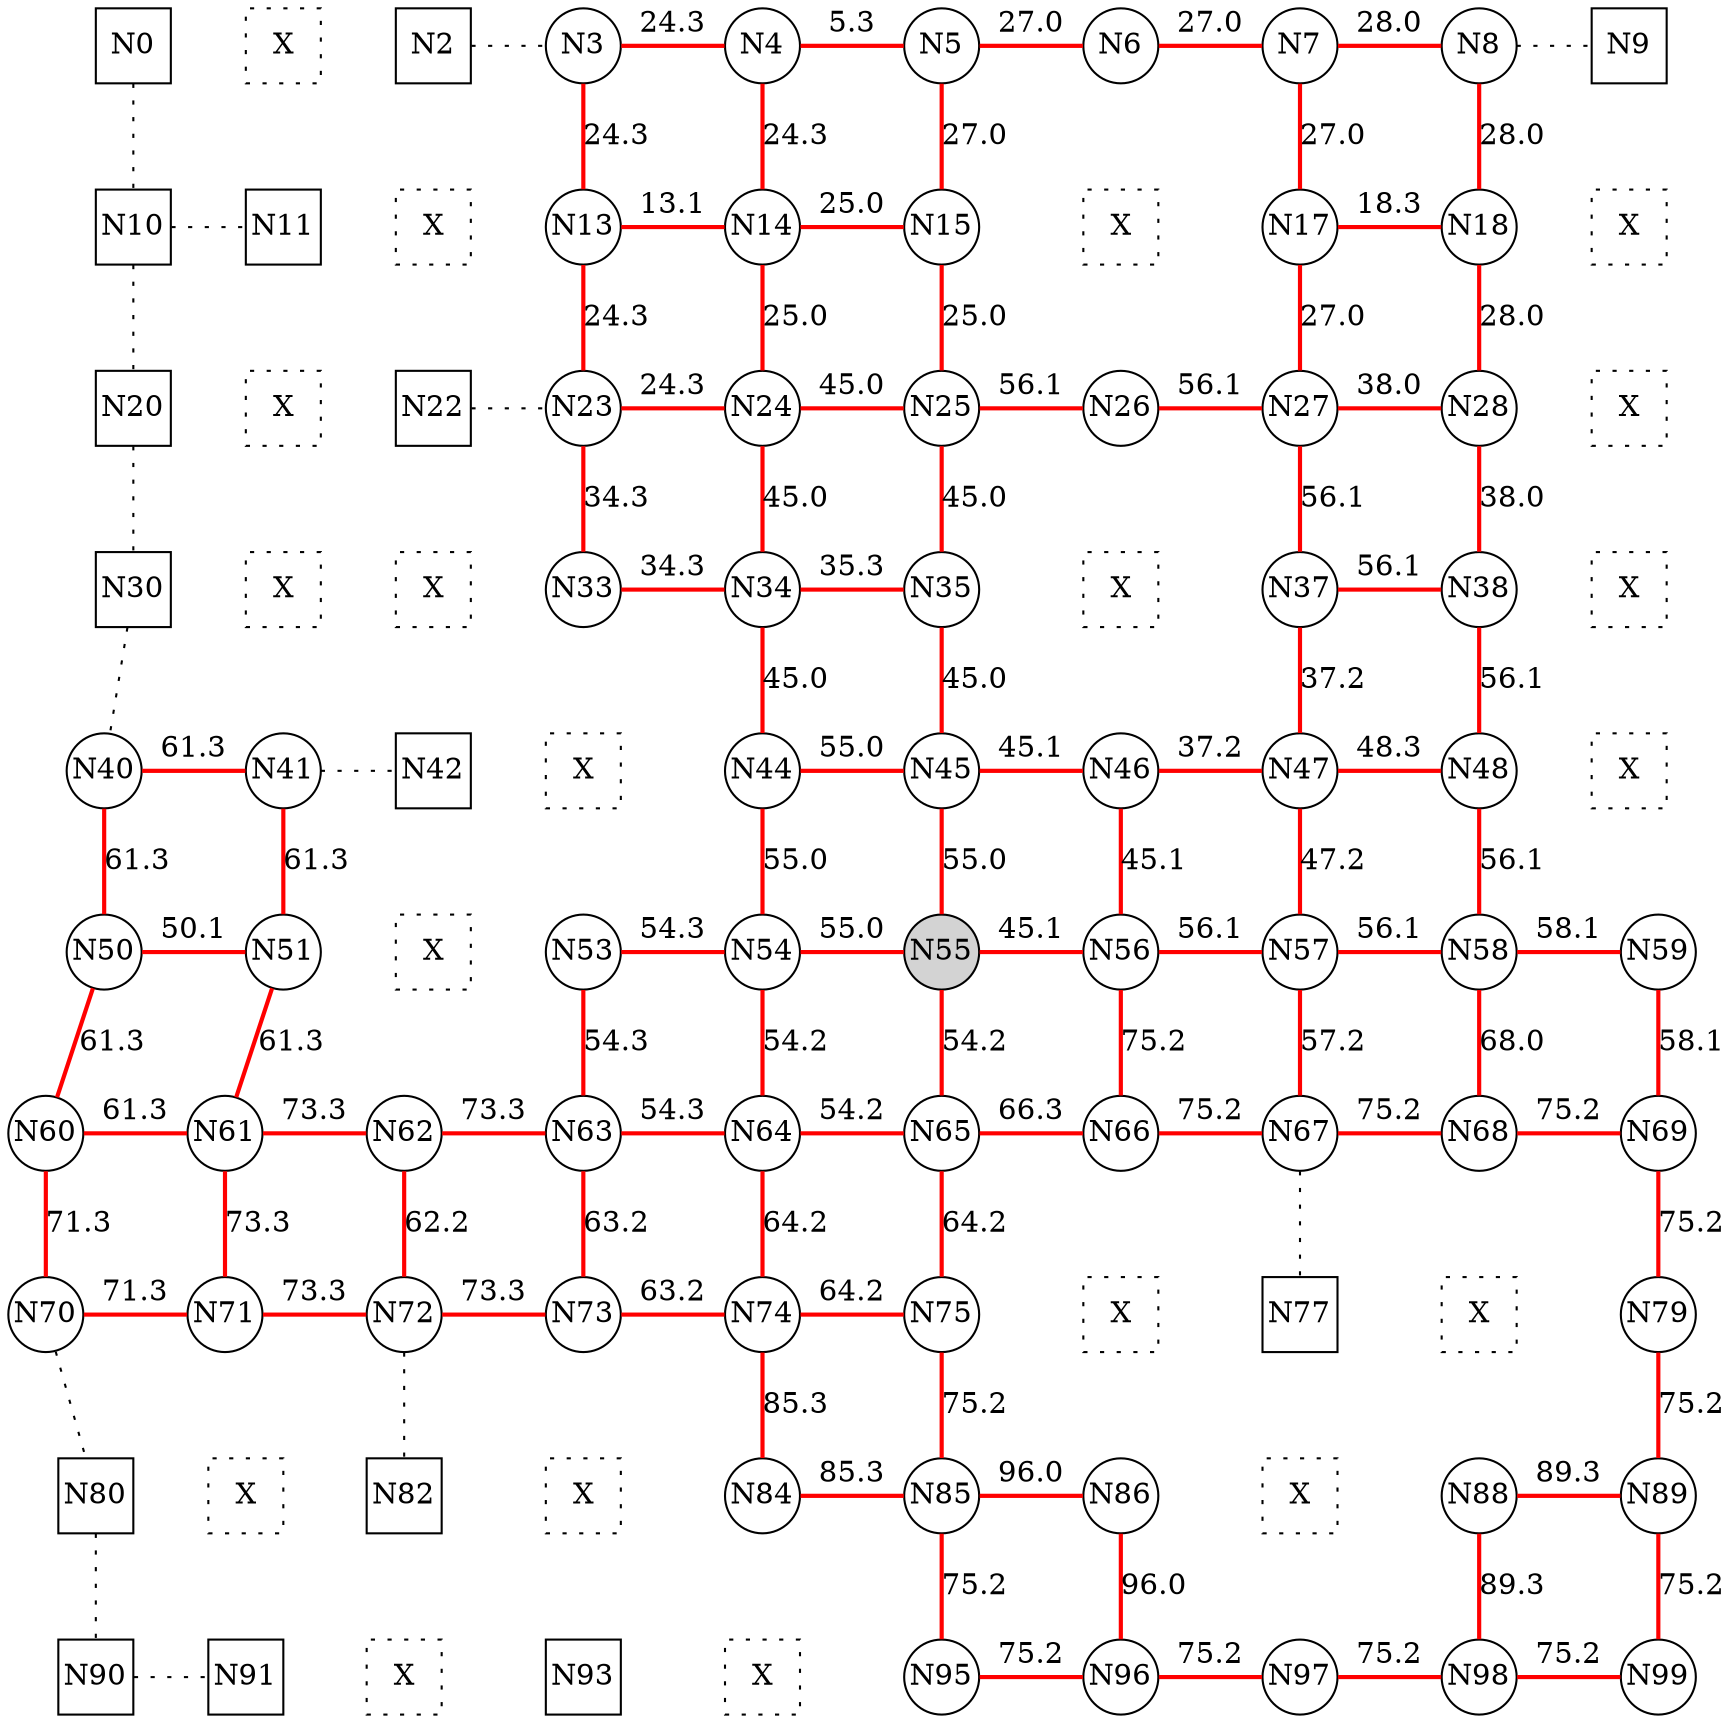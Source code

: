 
 digraph G { graph [layout=dot] 
 {rank=same; N0 [shape=square, fixedsize=true]; N1 [shape=square, style=dotted, fixedsize=true, label=X]; N2 [shape=square, fixedsize=true]; N3 [shape=circle, fixedsize=true]; N4 [shape=circle, fixedsize=true]; N5 [shape=circle, fixedsize=true]; N6 [shape=circle, fixedsize=true]; N7 [shape=circle, fixedsize=true]; N8 [shape=circle, fixedsize=true]; N9 [shape=square, fixedsize=true];  }
 {rank=same; N10 [shape=square, fixedsize=true]; N11 [shape=square, fixedsize=true]; N12 [shape=square, style=dotted, fixedsize=true, label=X]; N13 [shape=circle, fixedsize=true]; N14 [shape=circle, fixedsize=true]; N15 [shape=circle, fixedsize=true]; N16 [shape=square, style=dotted, fixedsize=true, label=X]; N17 [shape=circle, fixedsize=true]; N18 [shape=circle, fixedsize=true]; N19 [shape=square, style=dotted, fixedsize=true, label=X];  }
 {rank=same; N20 [shape=square, fixedsize=true]; N21 [shape=square, style=dotted, fixedsize=true, label=X]; N22 [shape=square, fixedsize=true]; N23 [shape=circle, fixedsize=true]; N24 [shape=circle, fixedsize=true]; N25 [shape=circle, fixedsize=true]; N26 [shape=circle, fixedsize=true]; N27 [shape=circle, fixedsize=true]; N28 [shape=circle, fixedsize=true]; N29 [shape=square, style=dotted, fixedsize=true, label=X];  }
 {rank=same; N30 [shape=square, fixedsize=true]; N31 [shape=square, style=dotted, fixedsize=true, label=X]; N32 [shape=square, style=dotted, fixedsize=true, label=X]; N33 [shape=circle, fixedsize=true]; N34 [shape=circle, fixedsize=true]; N35 [shape=circle, fixedsize=true]; N36 [shape=square, style=dotted, fixedsize=true, label=X]; N37 [shape=circle, fixedsize=true]; N38 [shape=circle, fixedsize=true]; N39 [shape=square, style=dotted, fixedsize=true, label=X];  }
 {rank=same; N40 [shape=circle, fixedsize=true]; N41 [shape=circle, fixedsize=true]; N42 [shape=square, fixedsize=true]; N43 [shape=square, style=dotted, fixedsize=true, label=X]; N44 [shape=circle, fixedsize=true]; N45 [shape=circle, fixedsize=true]; N46 [shape=circle, fixedsize=true]; N47 [shape=circle, fixedsize=true]; N48 [shape=circle, fixedsize=true]; N49 [shape=square, style=dotted, fixedsize=true, label=X];  }
 {rank=same; N50 [shape=circle, fixedsize=true]; N51 [shape=circle, fixedsize=true]; N52 [shape=square, style=dotted, fixedsize=true, label=X]; N53 [shape=circle, fixedsize=true]; N54 [shape=circle, fixedsize=true]; N55 [shape=circle, style=filled, fixedsize=true]; N56 [shape=circle, fixedsize=true]; N57 [shape=circle, fixedsize=true]; N58 [shape=circle, fixedsize=true]; N59 [shape=circle, fixedsize=true];  }
 {rank=same; N60 [shape=circle, fixedsize=true]; N61 [shape=circle, fixedsize=true]; N62 [shape=circle, fixedsize=true]; N63 [shape=circle, fixedsize=true]; N64 [shape=circle, fixedsize=true]; N65 [shape=circle, fixedsize=true]; N66 [shape=circle, fixedsize=true]; N67 [shape=circle, fixedsize=true]; N68 [shape=circle, fixedsize=true]; N69 [shape=circle, fixedsize=true];  }
 {rank=same; N70 [shape=circle, fixedsize=true]; N71 [shape=circle, fixedsize=true]; N72 [shape=circle, fixedsize=true]; N73 [shape=circle, fixedsize=true]; N74 [shape=circle, fixedsize=true]; N75 [shape=circle, fixedsize=true]; N76 [shape=square, style=dotted, fixedsize=true, label=X]; N77 [shape=square, fixedsize=true]; N78 [shape=square, style=dotted, fixedsize=true, label=X]; N79 [shape=circle, fixedsize=true];  }
 {rank=same; N80 [shape=square, fixedsize=true]; N81 [shape=square, style=dotted, fixedsize=true, label=X]; N82 [shape=square, fixedsize=true]; N83 [shape=square, style=dotted, fixedsize=true, label=X]; N84 [shape=circle, fixedsize=true]; N85 [shape=circle, fixedsize=true]; N86 [shape=circle, fixedsize=true]; N87 [shape=square, style=dotted, fixedsize=true, label=X]; N88 [shape=circle, fixedsize=true]; N89 [shape=circle, fixedsize=true];  }
 {rank=same; N90 [shape=square, fixedsize=true]; N91 [shape=square, fixedsize=true]; N92 [shape=square, style=dotted, fixedsize=true, label=X]; N93 [shape=square, fixedsize=true]; N94 [shape=square, style=dotted, fixedsize=true, label=X]; N95 [shape=circle, fixedsize=true]; N96 [shape=circle, fixedsize=true]; N97 [shape=circle, fixedsize=true]; N98 [shape=circle, fixedsize=true]; N99 [shape=circle, fixedsize=true];  }
N0->N1 [dir=none, style=invis, label=" "]
N1->N2 [dir=none, style=invis, label=" "]
N2->N3 [dir=none, style=dotted, label=""]
N3->N4 [dir=none, color=red, style=bold, label="24.3"]
N4->N5 [dir=none, color=red, style=bold, label="5.3"]
N5->N6 [dir=none, color=red, style=bold, label="27.0"]
N6->N7 [dir=none, color=red, style=bold, label="27.0"]
N7->N8 [dir=none, color=red, style=bold, label="28.0"]
N8->N9 [dir=none, style=dotted, label=""]
N10->N11 [dir=none, style=dotted, label=""]
N11->N12 [dir=none, style=invis, label=" "]
N12->N13 [dir=none, style=invis, label=" "]
N13->N14 [dir=none, color=red, style=bold, label="13.1"]
N14->N15 [dir=none, color=red, style=bold, label="25.0"]
N15->N16 [dir=none, style=invis, label=" "]
N16->N17 [dir=none, style=invis, label=" "]
N17->N18 [dir=none, color=red, style=bold, label="18.3"]
N18->N19 [dir=none, style=invis, label=" "]
N20->N21 [dir=none, style=invis, label=" "]
N21->N22 [dir=none, style=invis, label=" "]
N22->N23 [dir=none, style=dotted, label=""]
N23->N24 [dir=none, color=red, style=bold, label="24.3"]
N24->N25 [dir=none, color=red, style=bold, label="45.0"]
N25->N26 [dir=none, color=red, style=bold, label="56.1"]
N26->N27 [dir=none, color=red, style=bold, label="56.1"]
N27->N28 [dir=none, color=red, style=bold, label="38.0"]
N28->N29 [dir=none, style=invis, label=" "]
N30->N31 [dir=none, style=invis, label=" "]
N31->N32 [dir=none, style=invis, label=" "]
N32->N33 [dir=none, style=invis, label=" "]
N33->N34 [dir=none, color=red, style=bold, label="34.3"]
N34->N35 [dir=none, color=red, style=bold, label="35.3"]
N35->N36 [dir=none, style=invis, label=" "]
N36->N37 [dir=none, style=invis, label=" "]
N37->N38 [dir=none, color=red, style=bold, label="56.1"]
N38->N39 [dir=none, style=invis, label=" "]
N40->N41 [dir=none, color=red, style=bold, label="61.3"]
N41->N42 [dir=none, style=dotted, label=""]
N42->N43 [dir=none, style=invis, label=" "]
N43->N44 [dir=none, style=invis, label=" "]
N44->N45 [dir=none, color=red, style=bold, label="55.0"]
N45->N46 [dir=none, color=red, style=bold, label="45.1"]
N46->N47 [dir=none, color=red, style=bold, label="37.2"]
N47->N48 [dir=none, color=red, style=bold, label="48.3"]
N48->N49 [dir=none, style=invis, label=" "]
N50->N51 [dir=none, color=red, style=bold, label="50.1"]
N51->N52 [dir=none, style=invis, label=" "]
N52->N53 [dir=none, style=invis, label=" "]
N53->N54 [dir=none, color=red, style=bold, label="54.3"]
N54->N55 [dir=none, color=red, style=bold, label="55.0"]
N55->N56 [dir=none, color=red, style=bold, label="45.1"]
N56->N57 [dir=none, color=red, style=bold, label="56.1"]
N57->N58 [dir=none, color=red, style=bold, label="56.1"]
N58->N59 [dir=none, color=red, style=bold, label="58.1"]
N60->N61 [dir=none, color=red, style=bold, label="61.3"]
N61->N62 [dir=none, color=red, style=bold, label="73.3"]
N62->N63 [dir=none, color=red, style=bold, label="73.3"]
N63->N64 [dir=none, color=red, style=bold, label="54.3"]
N64->N65 [dir=none, color=red, style=bold, label="54.2"]
N65->N66 [dir=none, color=red, style=bold, label="66.3"]
N66->N67 [dir=none, color=red, style=bold, label="75.2"]
N67->N68 [dir=none, color=red, style=bold, label="75.2"]
N68->N69 [dir=none, color=red, style=bold, label="75.2"]
N70->N71 [dir=none, color=red, style=bold, label="71.3"]
N71->N72 [dir=none, color=red, style=bold, label="73.3"]
N72->N73 [dir=none, color=red, style=bold, label="73.3"]
N73->N74 [dir=none, color=red, style=bold, label="63.2"]
N74->N75 [dir=none, color=red, style=bold, label="64.2"]
N75->N76 [dir=none, style=invis, label=" "]
N76->N77 [dir=none, style=invis, label=" "]
N77->N78 [dir=none, style=invis, label=" "]
N78->N79 [dir=none, style=invis, label=" "]
N80->N81 [dir=none, style=invis, label=" "]
N81->N82 [dir=none, style=invis, label=" "]
N82->N83 [dir=none, style=invis, label=" "]
N83->N84 [dir=none, style=invis, label=" "]
N84->N85 [dir=none, color=red, style=bold, label="85.3"]
N85->N86 [dir=none, color=red, style=bold, label="96.0"]
N86->N87 [dir=none, style=invis, label=" "]
N87->N88 [dir=none, style=invis, label=" "]
N88->N89 [dir=none, color=red, style=bold, label="89.3"]
N90->N91 [dir=none, style=dotted, label=""]
N91->N92 [dir=none, style=invis, label=" "]
N92->N93 [dir=none, style=invis, label=" "]
N93->N94 [dir=none, style=invis, label=" "]
N94->N95 [dir=none, style=invis, label=" "]
N95->N96 [dir=none, color=red, style=bold, label="75.2"]
N96->N97 [dir=none, color=red, style=bold, label="75.2"]
N97->N98 [dir=none, color=red, style=bold, label="75.2"]
N98->N99 [dir=none, color=red, style=bold, label="75.2"]
N0->N10 [dir=none, style=dotted, label=""]
N10->N20 [dir=none, style=dotted, label=""]
N20->N30 [dir=none, style=dotted, label=""]
N30->N40 [dir=none, style=dotted, label=""]
N40->N50 [dir=none, color=red, style=bold, label="61.3"]
N50->N60 [dir=none, color=red, style=bold, label="61.3"]
N60->N70 [dir=none, color=red, style=bold, label="71.3"]
N70->N80 [dir=none, style=dotted, label=""]
N80->N90 [dir=none, style=dotted, label=""]
N1->N11 [dir=none, style=invis, label=" "]
N11->N21 [dir=none, style=invis, label=" "]
N21->N31 [dir=none, style=invis, label=" "]
N31->N41 [dir=none, style=invis, label=" "]
N41->N51 [dir=none, color=red, style=bold, label="61.3"]
N51->N61 [dir=none, color=red, style=bold, label="61.3"]
N61->N71 [dir=none, color=red, style=bold, label="73.3"]
N71->N81 [dir=none, style=invis, label=" "]
N81->N91 [dir=none, style=invis, label=" "]
N2->N12 [dir=none, style=invis, label=" "]
N12->N22 [dir=none, style=invis, label=" "]
N22->N32 [dir=none, style=invis, label=" "]
N32->N42 [dir=none, style=invis, label=" "]
N42->N52 [dir=none, style=invis, label=" "]
N52->N62 [dir=none, style=invis, label=" "]
N62->N72 [dir=none, color=red, style=bold, label="62.2"]
N72->N82 [dir=none, style=dotted, label=""]
N82->N92 [dir=none, style=invis, label=" "]
N3->N13 [dir=none, color=red, style=bold, label="24.3"]
N13->N23 [dir=none, color=red, style=bold, label="24.3"]
N23->N33 [dir=none, color=red, style=bold, label="34.3"]
N33->N43 [dir=none, style=invis, label=" "]
N43->N53 [dir=none, style=invis, label=" "]
N53->N63 [dir=none, color=red, style=bold, label="54.3"]
N63->N73 [dir=none, color=red, style=bold, label="63.2"]
N73->N83 [dir=none, style=invis, label=" "]
N83->N93 [dir=none, style=invis, label=" "]
N4->N14 [dir=none, color=red, style=bold, label="24.3"]
N14->N24 [dir=none, color=red, style=bold, label="25.0"]
N24->N34 [dir=none, color=red, style=bold, label="45.0"]
N34->N44 [dir=none, color=red, style=bold, label="45.0"]
N44->N54 [dir=none, color=red, style=bold, label="55.0"]
N54->N64 [dir=none, color=red, style=bold, label="54.2"]
N64->N74 [dir=none, color=red, style=bold, label="64.2"]
N74->N84 [dir=none, color=red, style=bold, label="85.3"]
N84->N94 [dir=none, style=invis, label=" "]
N5->N15 [dir=none, color=red, style=bold, label="27.0"]
N15->N25 [dir=none, color=red, style=bold, label="25.0"]
N25->N35 [dir=none, color=red, style=bold, label="45.0"]
N35->N45 [dir=none, color=red, style=bold, label="45.0"]
N45->N55 [dir=none, color=red, style=bold, label="55.0"]
N55->N65 [dir=none, color=red, style=bold, label="54.2"]
N65->N75 [dir=none, color=red, style=bold, label="64.2"]
N75->N85 [dir=none, color=red, style=bold, label="75.2"]
N85->N95 [dir=none, color=red, style=bold, label="75.2"]
N6->N16 [dir=none, style=invis, label=" "]
N16->N26 [dir=none, style=invis, label=" "]
N26->N36 [dir=none, style=invis, label=" "]
N36->N46 [dir=none, style=invis, label=" "]
N46->N56 [dir=none, color=red, style=bold, label="45.1"]
N56->N66 [dir=none, color=red, style=bold, label="75.2"]
N66->N76 [dir=none, style=invis, label=" "]
N76->N86 [dir=none, style=invis, label=" "]
N86->N96 [dir=none, color=red, style=bold, label="96.0"]
N7->N17 [dir=none, color=red, style=bold, label="27.0"]
N17->N27 [dir=none, color=red, style=bold, label="27.0"]
N27->N37 [dir=none, color=red, style=bold, label="56.1"]
N37->N47 [dir=none, color=red, style=bold, label="37.2"]
N47->N57 [dir=none, color=red, style=bold, label="47.2"]
N57->N67 [dir=none, color=red, style=bold, label="57.2"]
N67->N77 [dir=none, style=dotted, label=""]
N77->N87 [dir=none, style=invis, label=" "]
N87->N97 [dir=none, style=invis, label=" "]
N8->N18 [dir=none, color=red, style=bold, label="28.0"]
N18->N28 [dir=none, color=red, style=bold, label="28.0"]
N28->N38 [dir=none, color=red, style=bold, label="38.0"]
N38->N48 [dir=none, color=red, style=bold, label="56.1"]
N48->N58 [dir=none, color=red, style=bold, label="56.1"]
N58->N68 [dir=none, color=red, style=bold, label="68.0"]
N68->N78 [dir=none, style=invis, label=" "]
N78->N88 [dir=none, style=invis, label=" "]
N88->N98 [dir=none, color=red, style=bold, label="89.3"]
N9->N19 [dir=none, style=invis, label=" "]
N19->N29 [dir=none, style=invis, label=" "]
N29->N39 [dir=none, style=invis, label=" "]
N39->N49 [dir=none, style=invis, label=" "]
N49->N59 [dir=none, style=invis, label=" "]
N59->N69 [dir=none, color=red, style=bold, label="58.1"]
N69->N79 [dir=none, color=red, style=bold, label="75.2"]
N79->N89 [dir=none, color=red, style=bold, label="75.2"]
N89->N99 [dir=none, color=red, style=bold, label="75.2"]
 }